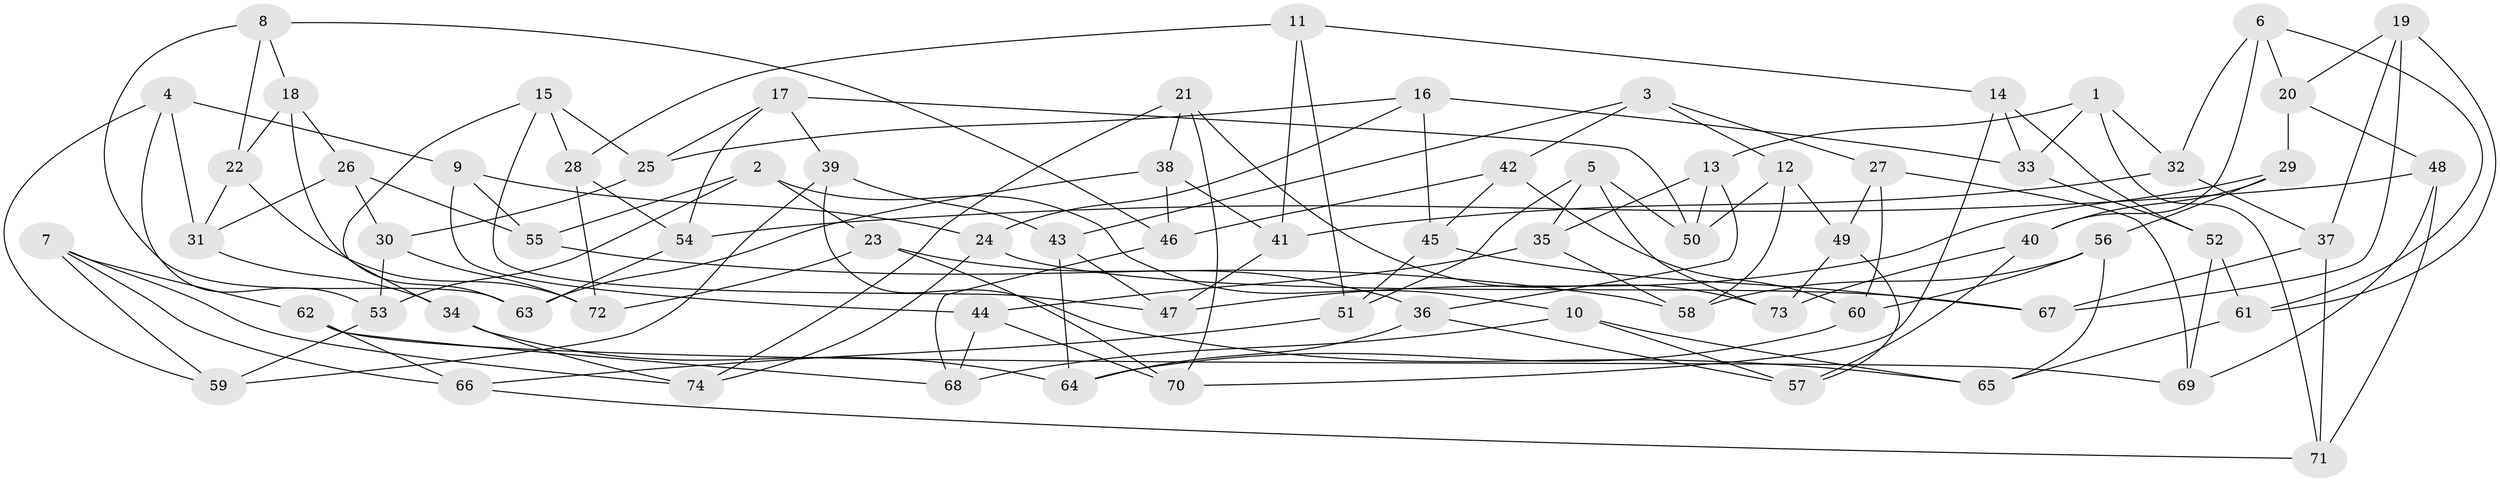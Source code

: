 // Generated by graph-tools (version 1.1) at 2025/50/03/09/25 03:50:51]
// undirected, 74 vertices, 148 edges
graph export_dot {
graph [start="1"]
  node [color=gray90,style=filled];
  1;
  2;
  3;
  4;
  5;
  6;
  7;
  8;
  9;
  10;
  11;
  12;
  13;
  14;
  15;
  16;
  17;
  18;
  19;
  20;
  21;
  22;
  23;
  24;
  25;
  26;
  27;
  28;
  29;
  30;
  31;
  32;
  33;
  34;
  35;
  36;
  37;
  38;
  39;
  40;
  41;
  42;
  43;
  44;
  45;
  46;
  47;
  48;
  49;
  50;
  51;
  52;
  53;
  54;
  55;
  56;
  57;
  58;
  59;
  60;
  61;
  62;
  63;
  64;
  65;
  66;
  67;
  68;
  69;
  70;
  71;
  72;
  73;
  74;
  1 -- 71;
  1 -- 32;
  1 -- 13;
  1 -- 33;
  2 -- 53;
  2 -- 55;
  2 -- 23;
  2 -- 10;
  3 -- 27;
  3 -- 12;
  3 -- 42;
  3 -- 43;
  4 -- 9;
  4 -- 53;
  4 -- 59;
  4 -- 31;
  5 -- 73;
  5 -- 50;
  5 -- 35;
  5 -- 51;
  6 -- 40;
  6 -- 61;
  6 -- 32;
  6 -- 20;
  7 -- 59;
  7 -- 62;
  7 -- 66;
  7 -- 74;
  8 -- 18;
  8 -- 63;
  8 -- 46;
  8 -- 22;
  9 -- 24;
  9 -- 44;
  9 -- 55;
  10 -- 68;
  10 -- 65;
  10 -- 57;
  11 -- 41;
  11 -- 28;
  11 -- 14;
  11 -- 51;
  12 -- 49;
  12 -- 58;
  12 -- 50;
  13 -- 50;
  13 -- 36;
  13 -- 35;
  14 -- 33;
  14 -- 52;
  14 -- 70;
  15 -- 25;
  15 -- 47;
  15 -- 34;
  15 -- 28;
  16 -- 33;
  16 -- 24;
  16 -- 25;
  16 -- 45;
  17 -- 50;
  17 -- 54;
  17 -- 25;
  17 -- 39;
  18 -- 63;
  18 -- 22;
  18 -- 26;
  19 -- 37;
  19 -- 61;
  19 -- 20;
  19 -- 67;
  20 -- 29;
  20 -- 48;
  21 -- 70;
  21 -- 74;
  21 -- 38;
  21 -- 73;
  22 -- 72;
  22 -- 31;
  23 -- 36;
  23 -- 72;
  23 -- 70;
  24 -- 74;
  24 -- 67;
  25 -- 30;
  26 -- 31;
  26 -- 55;
  26 -- 30;
  27 -- 49;
  27 -- 60;
  27 -- 69;
  28 -- 54;
  28 -- 72;
  29 -- 40;
  29 -- 56;
  29 -- 47;
  30 -- 72;
  30 -- 53;
  31 -- 34;
  32 -- 41;
  32 -- 37;
  33 -- 52;
  34 -- 74;
  34 -- 64;
  35 -- 58;
  35 -- 44;
  36 -- 57;
  36 -- 64;
  37 -- 67;
  37 -- 71;
  38 -- 63;
  38 -- 41;
  38 -- 46;
  39 -- 65;
  39 -- 59;
  39 -- 43;
  40 -- 73;
  40 -- 57;
  41 -- 47;
  42 -- 45;
  42 -- 46;
  42 -- 60;
  43 -- 64;
  43 -- 47;
  44 -- 68;
  44 -- 70;
  45 -- 51;
  45 -- 67;
  46 -- 68;
  48 -- 69;
  48 -- 54;
  48 -- 71;
  49 -- 73;
  49 -- 57;
  51 -- 66;
  52 -- 61;
  52 -- 69;
  53 -- 59;
  54 -- 63;
  55 -- 58;
  56 -- 58;
  56 -- 65;
  56 -- 60;
  60 -- 64;
  61 -- 65;
  62 -- 68;
  62 -- 69;
  62 -- 66;
  66 -- 71;
}
